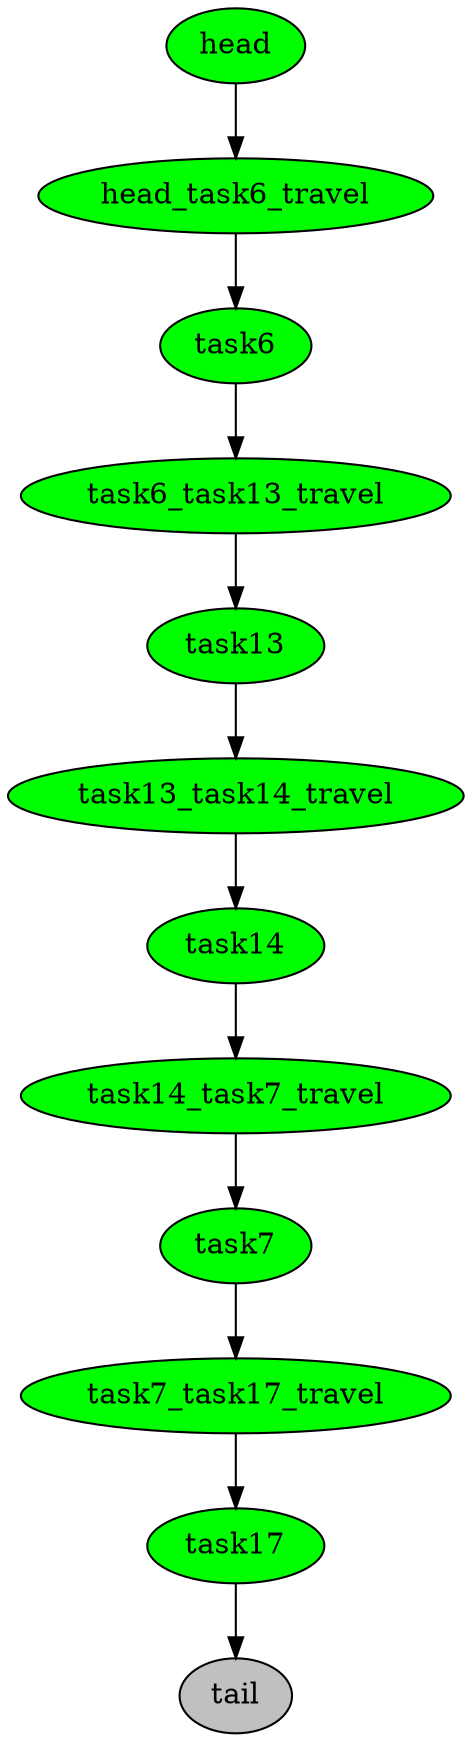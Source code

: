 digraph timeline {
head[label="head",style=filled,fillcolor=green,fontcolor=black];
head_task6_travel[label="head_task6_travel",style=filled,fillcolor=green,fontcolor=black];
task6[label="task6",style=filled,fillcolor=green,fontcolor=black];
task6_task13_travel[label="task6_task13_travel",style=filled,fillcolor=green,fontcolor=black];
task13[label="task13",style=filled,fillcolor=green,fontcolor=black];
task13_task14_travel[label="task13_task14_travel",style=filled,fillcolor=green,fontcolor=black];
task14[label="task14",style=filled,fillcolor=green,fontcolor=black];
task14_task7_travel[label="task14_task7_travel",style=filled,fillcolor=green,fontcolor=black];
task7[label="task7",style=filled,fillcolor=green,fontcolor=black];
task7_task17_travel[label="task7_task17_travel",style=filled,fillcolor=green,fontcolor=black];
task17[label="task17",style=filled,fillcolor=green,fontcolor=black];
tail[label="tail",style=filled,fillcolor=gray,fontcolor=black];
"head"->"head_task6_travel"[color=black];
"head_task6_travel"->"task6"[color=black];
"task6"->"task6_task13_travel"[color=black];
"task6_task13_travel"->"task13"[color=black];
"task13"->"task13_task14_travel"[color=black];
"task13_task14_travel"->"task14"[color=black];
"task14"->"task14_task7_travel"[color=black];
"task14_task7_travel"->"task7"[color=black];
"task7"->"task7_task17_travel"[color=black];
"task7_task17_travel"->"task17"[color=black];
"task17"->"tail"[color=black];
}
